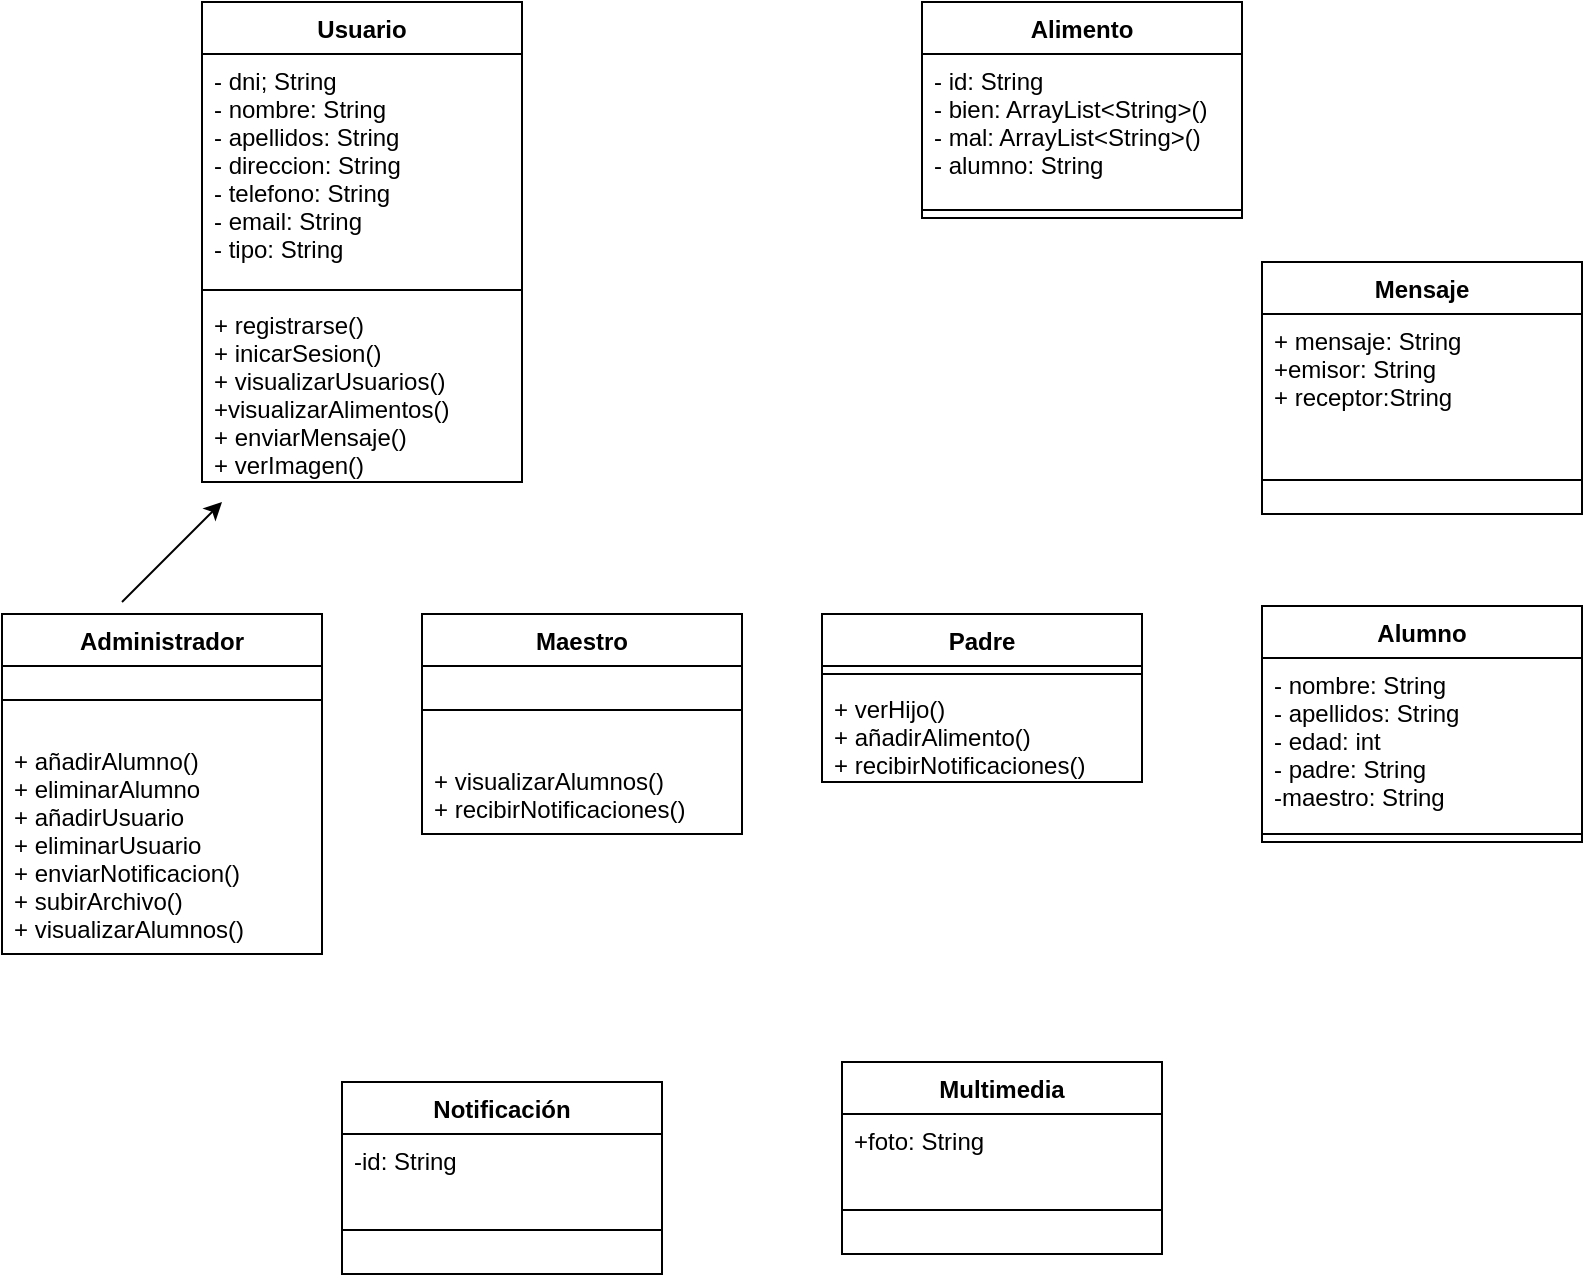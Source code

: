 <mxfile version="14.7.1" type="github">
  <diagram id="S9BZzjdBHRZkBD02Dn3u" name="Page-1">
    <mxGraphModel dx="1038" dy="491" grid="1" gridSize="10" guides="1" tooltips="1" connect="1" arrows="1" fold="1" page="1" pageScale="1" pageWidth="827" pageHeight="1169" math="0" shadow="0">
      <root>
        <mxCell id="0" />
        <mxCell id="1" parent="0" />
        <mxCell id="oJv3NyOuy0Rv_1TlhmGY-19" value="Usuario" style="swimlane;fontStyle=1;align=center;verticalAlign=top;childLayout=stackLayout;horizontal=1;startSize=26;horizontalStack=0;resizeParent=1;resizeParentMax=0;resizeLast=0;collapsible=1;marginBottom=0;" vertex="1" parent="1">
          <mxGeometry x="100" y="40" width="160" height="240" as="geometry" />
        </mxCell>
        <mxCell id="oJv3NyOuy0Rv_1TlhmGY-39" value="- dni; String&#xa;- nombre: String&#xa;- apellidos: String&#xa;- direccion: String&#xa;- telefono: String&#xa;- email: String&#xa;- tipo: String&#xa;" style="text;strokeColor=none;fillColor=none;align=left;verticalAlign=top;spacingLeft=4;spacingRight=4;overflow=hidden;rotatable=0;points=[[0,0.5],[1,0.5]];portConstraint=eastwest;" vertex="1" parent="oJv3NyOuy0Rv_1TlhmGY-19">
          <mxGeometry y="26" width="160" height="114" as="geometry" />
        </mxCell>
        <mxCell id="oJv3NyOuy0Rv_1TlhmGY-21" value="" style="line;strokeWidth=1;fillColor=none;align=left;verticalAlign=middle;spacingTop=-1;spacingLeft=3;spacingRight=3;rotatable=0;labelPosition=right;points=[];portConstraint=eastwest;" vertex="1" parent="oJv3NyOuy0Rv_1TlhmGY-19">
          <mxGeometry y="140" width="160" height="8" as="geometry" />
        </mxCell>
        <mxCell id="oJv3NyOuy0Rv_1TlhmGY-22" value="+ registrarse()&#xa;+ inicarSesion()&#xa;+ visualizarUsuarios()&#xa;+visualizarAlimentos()&#xa;+ enviarMensaje()&#xa;+ verImagen()" style="text;strokeColor=none;fillColor=none;align=left;verticalAlign=top;spacingLeft=4;spacingRight=4;overflow=hidden;rotatable=0;points=[[0,0.5],[1,0.5]];portConstraint=eastwest;" vertex="1" parent="oJv3NyOuy0Rv_1TlhmGY-19">
          <mxGeometry y="148" width="160" height="92" as="geometry" />
        </mxCell>
        <mxCell id="oJv3NyOuy0Rv_1TlhmGY-23" value="Alimento" style="swimlane;fontStyle=1;align=center;verticalAlign=top;childLayout=stackLayout;horizontal=1;startSize=26;horizontalStack=0;resizeParent=1;resizeParentMax=0;resizeLast=0;collapsible=1;marginBottom=0;" vertex="1" parent="1">
          <mxGeometry x="460" y="40" width="160" height="108" as="geometry" />
        </mxCell>
        <mxCell id="oJv3NyOuy0Rv_1TlhmGY-24" value="- id: String&#xa;- bien: ArrayList&lt;String&gt;()&#xa;- mal: ArrayList&lt;String&gt;()&#xa;- alumno: String" style="text;strokeColor=none;fillColor=none;align=left;verticalAlign=top;spacingLeft=4;spacingRight=4;overflow=hidden;rotatable=0;points=[[0,0.5],[1,0.5]];portConstraint=eastwest;" vertex="1" parent="oJv3NyOuy0Rv_1TlhmGY-23">
          <mxGeometry y="26" width="160" height="74" as="geometry" />
        </mxCell>
        <mxCell id="oJv3NyOuy0Rv_1TlhmGY-25" value="" style="line;strokeWidth=1;fillColor=none;align=left;verticalAlign=middle;spacingTop=-1;spacingLeft=3;spacingRight=3;rotatable=0;labelPosition=right;points=[];portConstraint=eastwest;" vertex="1" parent="oJv3NyOuy0Rv_1TlhmGY-23">
          <mxGeometry y="100" width="160" height="8" as="geometry" />
        </mxCell>
        <mxCell id="oJv3NyOuy0Rv_1TlhmGY-27" value="Alumno" style="swimlane;fontStyle=1;align=center;verticalAlign=top;childLayout=stackLayout;horizontal=1;startSize=26;horizontalStack=0;resizeParent=1;resizeParentMax=0;resizeLast=0;collapsible=1;marginBottom=0;" vertex="1" parent="1">
          <mxGeometry x="630" y="342" width="160" height="118" as="geometry" />
        </mxCell>
        <mxCell id="oJv3NyOuy0Rv_1TlhmGY-28" value="- nombre: String&#xa;- apellidos: String&#xa;- edad: int&#xa;- padre: String&#xa;-maestro: String" style="text;strokeColor=none;fillColor=none;align=left;verticalAlign=top;spacingLeft=4;spacingRight=4;overflow=hidden;rotatable=0;points=[[0,0.5],[1,0.5]];portConstraint=eastwest;" vertex="1" parent="oJv3NyOuy0Rv_1TlhmGY-27">
          <mxGeometry y="26" width="160" height="84" as="geometry" />
        </mxCell>
        <mxCell id="oJv3NyOuy0Rv_1TlhmGY-29" value="" style="line;strokeWidth=1;fillColor=none;align=left;verticalAlign=middle;spacingTop=-1;spacingLeft=3;spacingRight=3;rotatable=0;labelPosition=right;points=[];portConstraint=eastwest;" vertex="1" parent="oJv3NyOuy0Rv_1TlhmGY-27">
          <mxGeometry y="110" width="160" height="8" as="geometry" />
        </mxCell>
        <mxCell id="oJv3NyOuy0Rv_1TlhmGY-31" value="Mensaje" style="swimlane;fontStyle=1;align=center;verticalAlign=top;childLayout=stackLayout;horizontal=1;startSize=26;horizontalStack=0;resizeParent=1;resizeParentMax=0;resizeLast=0;collapsible=1;marginBottom=0;" vertex="1" parent="1">
          <mxGeometry x="630" y="170" width="160" height="126" as="geometry" />
        </mxCell>
        <mxCell id="oJv3NyOuy0Rv_1TlhmGY-34" value="+ mensaje: String&#xa;+emisor: String&#xa;+ receptor:String" style="text;strokeColor=none;fillColor=none;align=left;verticalAlign=top;spacingLeft=4;spacingRight=4;overflow=hidden;rotatable=0;points=[[0,0.5],[1,0.5]];portConstraint=eastwest;" vertex="1" parent="oJv3NyOuy0Rv_1TlhmGY-31">
          <mxGeometry y="26" width="160" height="66" as="geometry" />
        </mxCell>
        <mxCell id="oJv3NyOuy0Rv_1TlhmGY-33" value="" style="line;strokeWidth=1;fillColor=none;align=left;verticalAlign=middle;spacingTop=-1;spacingLeft=3;spacingRight=3;rotatable=0;labelPosition=right;points=[];portConstraint=eastwest;" vertex="1" parent="oJv3NyOuy0Rv_1TlhmGY-31">
          <mxGeometry y="92" width="160" height="34" as="geometry" />
        </mxCell>
        <mxCell id="oJv3NyOuy0Rv_1TlhmGY-35" value="Multimedia" style="swimlane;fontStyle=1;align=center;verticalAlign=top;childLayout=stackLayout;horizontal=1;startSize=26;horizontalStack=0;resizeParent=1;resizeParentMax=0;resizeLast=0;collapsible=1;marginBottom=0;" vertex="1" parent="1">
          <mxGeometry x="420" y="570" width="160" height="96" as="geometry" />
        </mxCell>
        <mxCell id="oJv3NyOuy0Rv_1TlhmGY-36" value="+foto: String" style="text;strokeColor=none;fillColor=none;align=left;verticalAlign=top;spacingLeft=4;spacingRight=4;overflow=hidden;rotatable=0;points=[[0,0.5],[1,0.5]];portConstraint=eastwest;" vertex="1" parent="oJv3NyOuy0Rv_1TlhmGY-35">
          <mxGeometry y="26" width="160" height="26" as="geometry" />
        </mxCell>
        <mxCell id="oJv3NyOuy0Rv_1TlhmGY-37" value="" style="line;strokeWidth=1;fillColor=none;align=left;verticalAlign=middle;spacingTop=-1;spacingLeft=3;spacingRight=3;rotatable=0;labelPosition=right;points=[];portConstraint=eastwest;" vertex="1" parent="oJv3NyOuy0Rv_1TlhmGY-35">
          <mxGeometry y="52" width="160" height="44" as="geometry" />
        </mxCell>
        <mxCell id="oJv3NyOuy0Rv_1TlhmGY-40" value="Administrador" style="swimlane;fontStyle=1;align=center;verticalAlign=top;childLayout=stackLayout;horizontal=1;startSize=26;horizontalStack=0;resizeParent=1;resizeParentMax=0;resizeLast=0;collapsible=1;marginBottom=0;" vertex="1" parent="1">
          <mxGeometry y="346" width="160" height="170" as="geometry" />
        </mxCell>
        <mxCell id="oJv3NyOuy0Rv_1TlhmGY-42" value="" style="line;strokeWidth=1;fillColor=none;align=left;verticalAlign=middle;spacingTop=-1;spacingLeft=3;spacingRight=3;rotatable=0;labelPosition=right;points=[];portConstraint=eastwest;" vertex="1" parent="oJv3NyOuy0Rv_1TlhmGY-40">
          <mxGeometry y="26" width="160" height="34" as="geometry" />
        </mxCell>
        <mxCell id="oJv3NyOuy0Rv_1TlhmGY-43" value="+ añadirAlumno()&#xa;+ eliminarAlumno&#xa;+ añadirUsuario&#xa;+ eliminarUsuario&#xa;+ enviarNotificacion()&#xa;+ subirArchivo()&#xa;+ visualizarAlumnos()&#xa;" style="text;strokeColor=none;fillColor=none;align=left;verticalAlign=top;spacingLeft=4;spacingRight=4;overflow=hidden;rotatable=0;points=[[0,0.5],[1,0.5]];portConstraint=eastwest;" vertex="1" parent="oJv3NyOuy0Rv_1TlhmGY-40">
          <mxGeometry y="60" width="160" height="110" as="geometry" />
        </mxCell>
        <mxCell id="oJv3NyOuy0Rv_1TlhmGY-44" value="Maestro" style="swimlane;fontStyle=1;align=center;verticalAlign=top;childLayout=stackLayout;horizontal=1;startSize=26;horizontalStack=0;resizeParent=1;resizeParentMax=0;resizeLast=0;collapsible=1;marginBottom=0;" vertex="1" parent="1">
          <mxGeometry x="210" y="346" width="160" height="110" as="geometry" />
        </mxCell>
        <mxCell id="oJv3NyOuy0Rv_1TlhmGY-46" value="" style="line;strokeWidth=1;fillColor=none;align=left;verticalAlign=middle;spacingTop=-1;spacingLeft=3;spacingRight=3;rotatable=0;labelPosition=right;points=[];portConstraint=eastwest;" vertex="1" parent="oJv3NyOuy0Rv_1TlhmGY-44">
          <mxGeometry y="26" width="160" height="44" as="geometry" />
        </mxCell>
        <mxCell id="oJv3NyOuy0Rv_1TlhmGY-47" value="+ visualizarAlumnos()&#xa;+ recibirNotificaciones()" style="text;strokeColor=none;fillColor=none;align=left;verticalAlign=top;spacingLeft=4;spacingRight=4;overflow=hidden;rotatable=0;points=[[0,0.5],[1,0.5]];portConstraint=eastwest;" vertex="1" parent="oJv3NyOuy0Rv_1TlhmGY-44">
          <mxGeometry y="70" width="160" height="40" as="geometry" />
        </mxCell>
        <mxCell id="oJv3NyOuy0Rv_1TlhmGY-48" value="Padre" style="swimlane;fontStyle=1;align=center;verticalAlign=top;childLayout=stackLayout;horizontal=1;startSize=26;horizontalStack=0;resizeParent=1;resizeParentMax=0;resizeLast=0;collapsible=1;marginBottom=0;" vertex="1" parent="1">
          <mxGeometry x="410" y="346" width="160" height="84" as="geometry" />
        </mxCell>
        <mxCell id="oJv3NyOuy0Rv_1TlhmGY-50" value="" style="line;strokeWidth=1;fillColor=none;align=left;verticalAlign=middle;spacingTop=-1;spacingLeft=3;spacingRight=3;rotatable=0;labelPosition=right;points=[];portConstraint=eastwest;" vertex="1" parent="oJv3NyOuy0Rv_1TlhmGY-48">
          <mxGeometry y="26" width="160" height="8" as="geometry" />
        </mxCell>
        <mxCell id="oJv3NyOuy0Rv_1TlhmGY-51" value="+ verHijo()&#xa;+ añadirAlimento()&#xa;+ recibirNotificaciones()" style="text;strokeColor=none;fillColor=none;align=left;verticalAlign=top;spacingLeft=4;spacingRight=4;overflow=hidden;rotatable=0;points=[[0,0.5],[1,0.5]];portConstraint=eastwest;" vertex="1" parent="oJv3NyOuy0Rv_1TlhmGY-48">
          <mxGeometry y="34" width="160" height="50" as="geometry" />
        </mxCell>
        <mxCell id="oJv3NyOuy0Rv_1TlhmGY-53" value="Notificación" style="swimlane;fontStyle=1;align=center;verticalAlign=top;childLayout=stackLayout;horizontal=1;startSize=26;horizontalStack=0;resizeParent=1;resizeParentMax=0;resizeLast=0;collapsible=1;marginBottom=0;" vertex="1" parent="1">
          <mxGeometry x="170" y="580" width="160" height="96" as="geometry" />
        </mxCell>
        <mxCell id="oJv3NyOuy0Rv_1TlhmGY-54" value="-id: String" style="text;strokeColor=none;fillColor=none;align=left;verticalAlign=top;spacingLeft=4;spacingRight=4;overflow=hidden;rotatable=0;points=[[0,0.5],[1,0.5]];portConstraint=eastwest;" vertex="1" parent="oJv3NyOuy0Rv_1TlhmGY-53">
          <mxGeometry y="26" width="160" height="26" as="geometry" />
        </mxCell>
        <mxCell id="oJv3NyOuy0Rv_1TlhmGY-55" value="" style="line;strokeWidth=1;fillColor=none;align=left;verticalAlign=middle;spacingTop=-1;spacingLeft=3;spacingRight=3;rotatable=0;labelPosition=right;points=[];portConstraint=eastwest;" vertex="1" parent="oJv3NyOuy0Rv_1TlhmGY-53">
          <mxGeometry y="52" width="160" height="44" as="geometry" />
        </mxCell>
        <mxCell id="oJv3NyOuy0Rv_1TlhmGY-64" value="" style="endArrow=classic;html=1;" edge="1" parent="1">
          <mxGeometry width="50" height="50" relative="1" as="geometry">
            <mxPoint x="60" y="340" as="sourcePoint" />
            <mxPoint x="110" y="290" as="targetPoint" />
          </mxGeometry>
        </mxCell>
      </root>
    </mxGraphModel>
  </diagram>
</mxfile>
